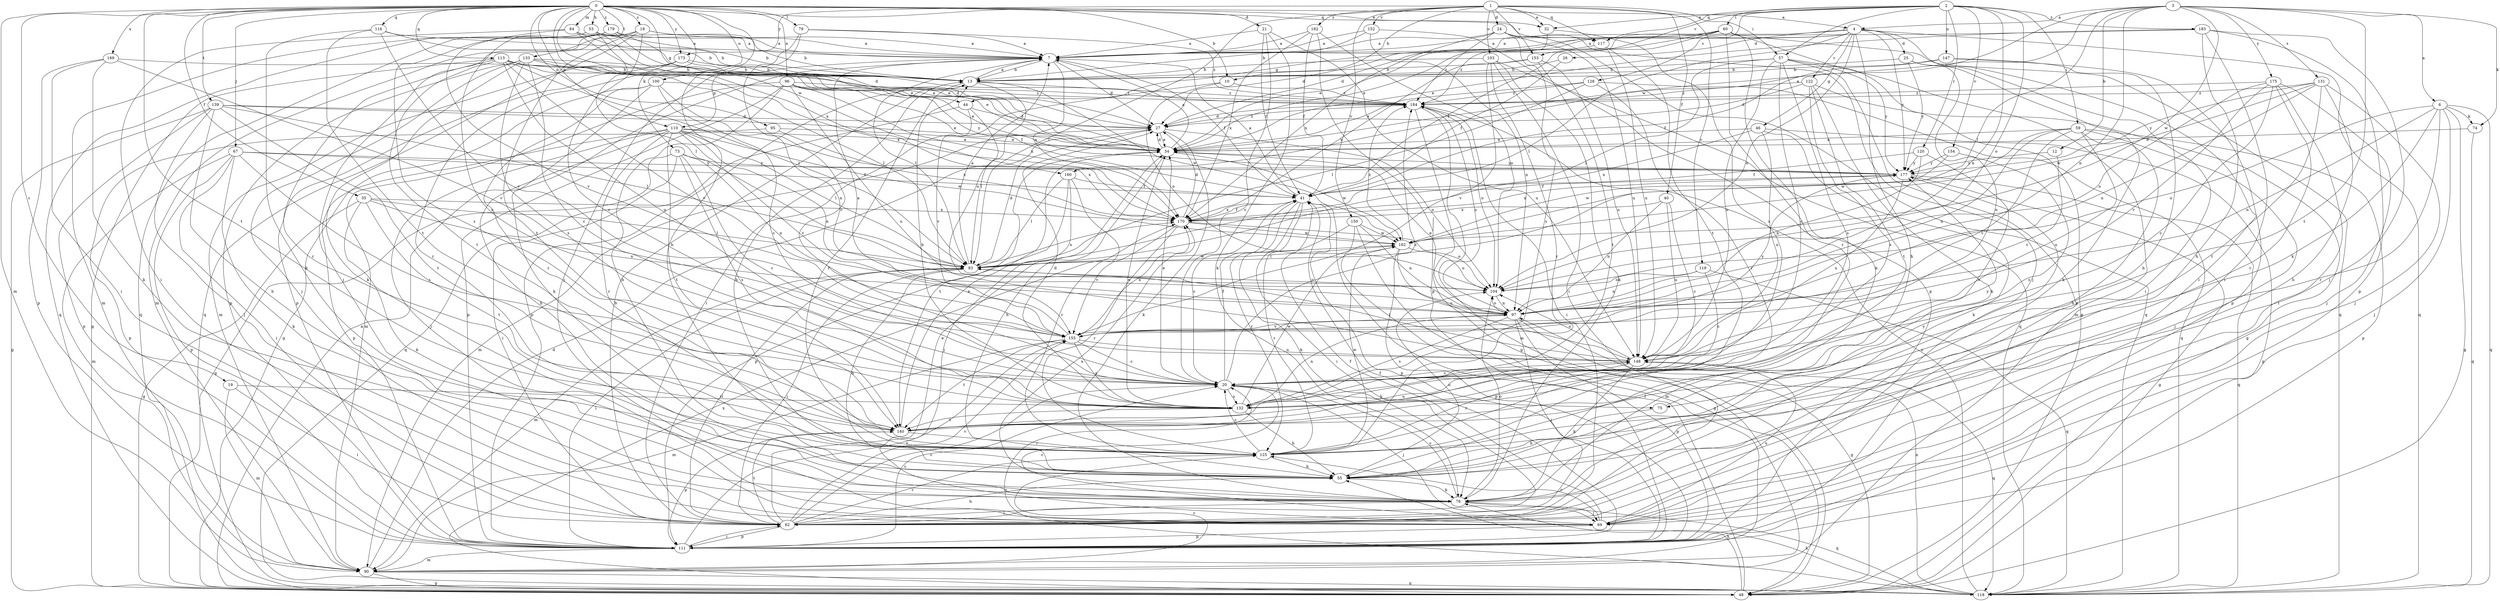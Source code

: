 strict digraph  {
0;
1;
2;
3;
4;
6;
7;
10;
12;
13;
18;
19;
20;
21;
24;
25;
26;
27;
32;
34;
35;
40;
41;
44;
46;
48;
53;
55;
57;
59;
60;
62;
67;
69;
73;
74;
75;
76;
79;
83;
84;
90;
95;
96;
97;
100;
103;
104;
110;
111;
113;
116;
117;
118;
119;
120;
122;
125;
128;
131;
132;
133;
139;
140;
147;
148;
150;
152;
153;
154;
155;
160;
162;
169;
170;
173;
175;
177;
179;
182;
183;
184;
0 -> 4  [label=a];
0 -> 10  [label=b];
0 -> 18  [label=c];
0 -> 19  [label=c];
0 -> 21  [label=d];
0 -> 32  [label=e];
0 -> 35  [label=f];
0 -> 44  [label=g];
0 -> 53  [label=h];
0 -> 55  [label=h];
0 -> 67  [label=j];
0 -> 73  [label=k];
0 -> 79  [label=l];
0 -> 84  [label=m];
0 -> 90  [label=m];
0 -> 95  [label=n];
0 -> 96  [label=n];
0 -> 100  [label=o];
0 -> 110  [label=p];
0 -> 113  [label=q];
0 -> 116  [label=q];
0 -> 117  [label=q];
0 -> 133  [label=t];
0 -> 139  [label=t];
0 -> 140  [label=t];
0 -> 160  [label=w];
0 -> 169  [label=x];
0 -> 170  [label=x];
0 -> 173  [label=y];
0 -> 179  [label=z];
1 -> 10  [label=b];
1 -> 24  [label=d];
1 -> 32  [label=e];
1 -> 40  [label=f];
1 -> 57  [label=i];
1 -> 83  [label=l];
1 -> 103  [label=o];
1 -> 117  [label=q];
1 -> 119  [label=r];
1 -> 150  [label=v];
1 -> 152  [label=v];
1 -> 153  [label=v];
1 -> 173  [label=y];
1 -> 182  [label=z];
2 -> 32  [label=e];
2 -> 57  [label=i];
2 -> 59  [label=i];
2 -> 60  [label=i];
2 -> 97  [label=n];
2 -> 104  [label=o];
2 -> 117  [label=q];
2 -> 120  [label=r];
2 -> 128  [label=s];
2 -> 147  [label=u];
2 -> 153  [label=v];
2 -> 154  [label=v];
2 -> 183  [label=z];
3 -> 4  [label=a];
3 -> 6  [label=a];
3 -> 12  [label=b];
3 -> 34  [label=e];
3 -> 74  [label=k];
3 -> 83  [label=l];
3 -> 97  [label=n];
3 -> 131  [label=s];
3 -> 140  [label=t];
3 -> 160  [label=w];
3 -> 162  [label=w];
3 -> 175  [label=y];
4 -> 7  [label=a];
4 -> 25  [label=d];
4 -> 26  [label=d];
4 -> 27  [label=d];
4 -> 44  [label=g];
4 -> 46  [label=g];
4 -> 55  [label=h];
4 -> 62  [label=i];
4 -> 83  [label=l];
4 -> 104  [label=o];
4 -> 118  [label=q];
4 -> 122  [label=r];
4 -> 177  [label=y];
6 -> 48  [label=g];
6 -> 69  [label=j];
6 -> 74  [label=k];
6 -> 75  [label=k];
6 -> 97  [label=n];
6 -> 104  [label=o];
6 -> 118  [label=q];
6 -> 125  [label=r];
7 -> 13  [label=b];
7 -> 27  [label=d];
7 -> 41  [label=f];
7 -> 83  [label=l];
7 -> 110  [label=p];
7 -> 170  [label=x];
10 -> 62  [label=i];
10 -> 104  [label=o];
10 -> 184  [label=z];
12 -> 155  [label=v];
12 -> 177  [label=y];
13 -> 7  [label=a];
13 -> 104  [label=o];
13 -> 111  [label=p];
13 -> 125  [label=r];
13 -> 162  [label=w];
13 -> 184  [label=z];
18 -> 7  [label=a];
18 -> 13  [label=b];
18 -> 20  [label=c];
18 -> 69  [label=j];
18 -> 90  [label=m];
18 -> 118  [label=q];
18 -> 140  [label=t];
19 -> 62  [label=i];
19 -> 90  [label=m];
19 -> 132  [label=s];
20 -> 34  [label=e];
20 -> 41  [label=f];
20 -> 69  [label=j];
20 -> 75  [label=k];
20 -> 132  [label=s];
20 -> 184  [label=z];
21 -> 7  [label=a];
21 -> 20  [label=c];
21 -> 41  [label=f];
21 -> 76  [label=k];
21 -> 148  [label=u];
24 -> 7  [label=a];
24 -> 69  [label=j];
24 -> 118  [label=q];
24 -> 132  [label=s];
24 -> 148  [label=u];
24 -> 170  [label=x];
24 -> 184  [label=z];
25 -> 13  [label=b];
25 -> 62  [label=i];
25 -> 76  [label=k];
25 -> 148  [label=u];
25 -> 177  [label=y];
26 -> 13  [label=b];
26 -> 41  [label=f];
27 -> 34  [label=e];
27 -> 76  [label=k];
27 -> 90  [label=m];
27 -> 104  [label=o];
27 -> 184  [label=z];
32 -> 27  [label=d];
32 -> 132  [label=s];
34 -> 7  [label=a];
34 -> 27  [label=d];
34 -> 55  [label=h];
34 -> 140  [label=t];
34 -> 162  [label=w];
34 -> 177  [label=y];
35 -> 48  [label=g];
35 -> 76  [label=k];
35 -> 83  [label=l];
35 -> 97  [label=n];
35 -> 140  [label=t];
35 -> 170  [label=x];
40 -> 20  [label=c];
40 -> 97  [label=n];
40 -> 148  [label=u];
40 -> 170  [label=x];
41 -> 7  [label=a];
41 -> 20  [label=c];
41 -> 62  [label=i];
41 -> 76  [label=k];
41 -> 111  [label=p];
41 -> 125  [label=r];
41 -> 170  [label=x];
44 -> 27  [label=d];
44 -> 83  [label=l];
44 -> 118  [label=q];
44 -> 155  [label=v];
46 -> 34  [label=e];
46 -> 48  [label=g];
46 -> 76  [label=k];
46 -> 148  [label=u];
46 -> 170  [label=x];
48 -> 7  [label=a];
48 -> 41  [label=f];
48 -> 55  [label=h];
48 -> 170  [label=x];
53 -> 7  [label=a];
53 -> 13  [label=b];
53 -> 34  [label=e];
53 -> 83  [label=l];
53 -> 90  [label=m];
53 -> 118  [label=q];
55 -> 13  [label=b];
55 -> 76  [label=k];
55 -> 104  [label=o];
55 -> 177  [label=y];
57 -> 13  [label=b];
57 -> 20  [label=c];
57 -> 83  [label=l];
57 -> 90  [label=m];
57 -> 111  [label=p];
57 -> 132  [label=s];
57 -> 148  [label=u];
57 -> 177  [label=y];
59 -> 34  [label=e];
59 -> 55  [label=h];
59 -> 69  [label=j];
59 -> 97  [label=n];
59 -> 111  [label=p];
59 -> 148  [label=u];
59 -> 155  [label=v];
59 -> 162  [label=w];
60 -> 7  [label=a];
60 -> 34  [label=e];
60 -> 41  [label=f];
60 -> 48  [label=g];
60 -> 76  [label=k];
60 -> 118  [label=q];
60 -> 125  [label=r];
60 -> 184  [label=z];
62 -> 13  [label=b];
62 -> 20  [label=c];
62 -> 34  [label=e];
62 -> 55  [label=h];
62 -> 83  [label=l];
62 -> 111  [label=p];
62 -> 125  [label=r];
62 -> 140  [label=t];
62 -> 155  [label=v];
67 -> 41  [label=f];
67 -> 62  [label=i];
67 -> 76  [label=k];
67 -> 90  [label=m];
67 -> 111  [label=p];
67 -> 132  [label=s];
67 -> 177  [label=y];
69 -> 20  [label=c];
69 -> 41  [label=f];
69 -> 111  [label=p];
69 -> 125  [label=r];
69 -> 148  [label=u];
73 -> 20  [label=c];
73 -> 48  [label=g];
73 -> 62  [label=i];
73 -> 97  [label=n];
73 -> 132  [label=s];
73 -> 177  [label=y];
74 -> 34  [label=e];
74 -> 118  [label=q];
75 -> 55  [label=h];
75 -> 177  [label=y];
76 -> 20  [label=c];
76 -> 62  [label=i];
76 -> 69  [label=j];
76 -> 104  [label=o];
76 -> 118  [label=q];
76 -> 170  [label=x];
79 -> 7  [label=a];
79 -> 20  [label=c];
79 -> 69  [label=j];
79 -> 184  [label=z];
83 -> 7  [label=a];
83 -> 27  [label=d];
83 -> 55  [label=h];
83 -> 62  [label=i];
83 -> 90  [label=m];
83 -> 104  [label=o];
83 -> 162  [label=w];
83 -> 170  [label=x];
84 -> 7  [label=a];
84 -> 13  [label=b];
84 -> 34  [label=e];
84 -> 62  [label=i];
84 -> 155  [label=v];
90 -> 27  [label=d];
90 -> 48  [label=g];
90 -> 118  [label=q];
90 -> 125  [label=r];
95 -> 34  [label=e];
95 -> 111  [label=p];
95 -> 170  [label=x];
96 -> 34  [label=e];
96 -> 41  [label=f];
96 -> 55  [label=h];
96 -> 90  [label=m];
96 -> 111  [label=p];
96 -> 148  [label=u];
96 -> 170  [label=x];
96 -> 177  [label=y];
96 -> 184  [label=t];
97 -> 34  [label=e];
97 -> 48  [label=g];
97 -> 62  [label=i];
97 -> 104  [label=o];
97 -> 111  [label=p];
97 -> 132  [label=s];
97 -> 155  [label=v];
97 -> 184  [label=z];
100 -> 20  [label=c];
100 -> 48  [label=g];
100 -> 76  [label=k];
100 -> 97  [label=n];
100 -> 125  [label=r];
100 -> 184  [label=z];
103 -> 13  [label=b];
103 -> 62  [label=i];
103 -> 76  [label=k];
103 -> 118  [label=q];
103 -> 125  [label=r];
103 -> 155  [label=v];
104 -> 97  [label=n];
110 -> 34  [label=e];
110 -> 55  [label=h];
110 -> 69  [label=j];
110 -> 83  [label=l];
110 -> 97  [label=n];
110 -> 111  [label=p];
110 -> 125  [label=r];
110 -> 140  [label=t];
110 -> 155  [label=v];
110 -> 162  [label=w];
110 -> 170  [label=x];
111 -> 20  [label=c];
111 -> 41  [label=f];
111 -> 62  [label=i];
111 -> 83  [label=l];
111 -> 90  [label=m];
111 -> 155  [label=v];
113 -> 13  [label=b];
113 -> 27  [label=d];
113 -> 34  [label=e];
113 -> 48  [label=g];
113 -> 83  [label=l];
113 -> 125  [label=r];
113 -> 140  [label=t];
113 -> 148  [label=u];
113 -> 155  [label=v];
116 -> 7  [label=a];
116 -> 13  [label=b];
116 -> 76  [label=k];
116 -> 140  [label=t];
116 -> 155  [label=v];
117 -> 34  [label=e];
117 -> 140  [label=t];
117 -> 148  [label=u];
118 -> 20  [label=c];
118 -> 76  [label=k];
118 -> 97  [label=n];
118 -> 184  [label=z];
119 -> 20  [label=c];
119 -> 97  [label=n];
119 -> 104  [label=o];
119 -> 118  [label=q];
120 -> 41  [label=f];
120 -> 97  [label=n];
120 -> 132  [label=s];
120 -> 177  [label=y];
122 -> 27  [label=d];
122 -> 48  [label=g];
122 -> 76  [label=k];
122 -> 132  [label=s];
122 -> 140  [label=t];
122 -> 184  [label=z];
125 -> 20  [label=c];
125 -> 55  [label=h];
125 -> 162  [label=w];
128 -> 34  [label=e];
128 -> 83  [label=l];
128 -> 118  [label=q];
128 -> 125  [label=r];
128 -> 184  [label=z];
131 -> 55  [label=h];
131 -> 69  [label=j];
131 -> 97  [label=n];
131 -> 140  [label=t];
131 -> 162  [label=w];
131 -> 177  [label=y];
131 -> 184  [label=z];
132 -> 13  [label=b];
132 -> 27  [label=d];
132 -> 34  [label=e];
132 -> 55  [label=h];
132 -> 97  [label=n];
132 -> 140  [label=t];
132 -> 162  [label=w];
133 -> 13  [label=b];
133 -> 20  [label=c];
133 -> 69  [label=j];
133 -> 76  [label=k];
133 -> 83  [label=l];
133 -> 111  [label=p];
133 -> 132  [label=s];
133 -> 170  [label=x];
139 -> 27  [label=d];
139 -> 34  [label=e];
139 -> 48  [label=g];
139 -> 55  [label=h];
139 -> 69  [label=j];
139 -> 83  [label=l];
139 -> 111  [label=p];
139 -> 140  [label=t];
140 -> 34  [label=e];
140 -> 111  [label=p];
140 -> 125  [label=r];
140 -> 148  [label=u];
147 -> 13  [label=b];
147 -> 41  [label=f];
147 -> 55  [label=h];
147 -> 111  [label=p];
148 -> 20  [label=c];
148 -> 76  [label=k];
148 -> 83  [label=l];
148 -> 104  [label=o];
148 -> 118  [label=q];
148 -> 125  [label=r];
150 -> 48  [label=g];
150 -> 90  [label=m];
150 -> 97  [label=n];
150 -> 125  [label=r];
150 -> 162  [label=w];
152 -> 7  [label=a];
152 -> 13  [label=b];
152 -> 97  [label=n];
152 -> 111  [label=p];
153 -> 13  [label=b];
153 -> 140  [label=t];
153 -> 148  [label=u];
153 -> 170  [label=x];
154 -> 132  [label=s];
154 -> 162  [label=w];
154 -> 177  [label=y];
155 -> 7  [label=a];
155 -> 20  [label=c];
155 -> 90  [label=m];
155 -> 132  [label=s];
155 -> 140  [label=t];
155 -> 148  [label=u];
155 -> 170  [label=x];
155 -> 177  [label=y];
160 -> 41  [label=f];
160 -> 69  [label=j];
160 -> 83  [label=l];
160 -> 111  [label=p];
160 -> 125  [label=r];
162 -> 83  [label=l];
162 -> 104  [label=o];
162 -> 111  [label=p];
162 -> 148  [label=u];
162 -> 184  [label=z];
169 -> 13  [label=b];
169 -> 62  [label=i];
169 -> 76  [label=k];
169 -> 111  [label=p];
169 -> 155  [label=v];
170 -> 27  [label=d];
170 -> 41  [label=f];
170 -> 104  [label=o];
170 -> 125  [label=r];
170 -> 155  [label=v];
170 -> 162  [label=w];
173 -> 13  [label=b];
173 -> 90  [label=m];
173 -> 111  [label=p];
173 -> 125  [label=r];
173 -> 184  [label=z];
175 -> 20  [label=c];
175 -> 62  [label=i];
175 -> 69  [label=j];
175 -> 104  [label=o];
175 -> 125  [label=r];
175 -> 155  [label=v];
175 -> 184  [label=z];
177 -> 41  [label=f];
177 -> 48  [label=g];
177 -> 118  [label=q];
177 -> 148  [label=u];
177 -> 170  [label=x];
179 -> 7  [label=a];
179 -> 20  [label=c];
179 -> 27  [label=d];
179 -> 34  [label=e];
179 -> 118  [label=q];
179 -> 132  [label=s];
182 -> 7  [label=a];
182 -> 41  [label=f];
182 -> 104  [label=o];
182 -> 111  [label=p];
182 -> 170  [label=x];
183 -> 7  [label=a];
183 -> 34  [label=e];
183 -> 55  [label=h];
183 -> 62  [label=i];
183 -> 69  [label=j];
183 -> 111  [label=p];
184 -> 27  [label=d];
184 -> 48  [label=g];
184 -> 62  [label=i];
184 -> 90  [label=m];
184 -> 104  [label=o];
}
